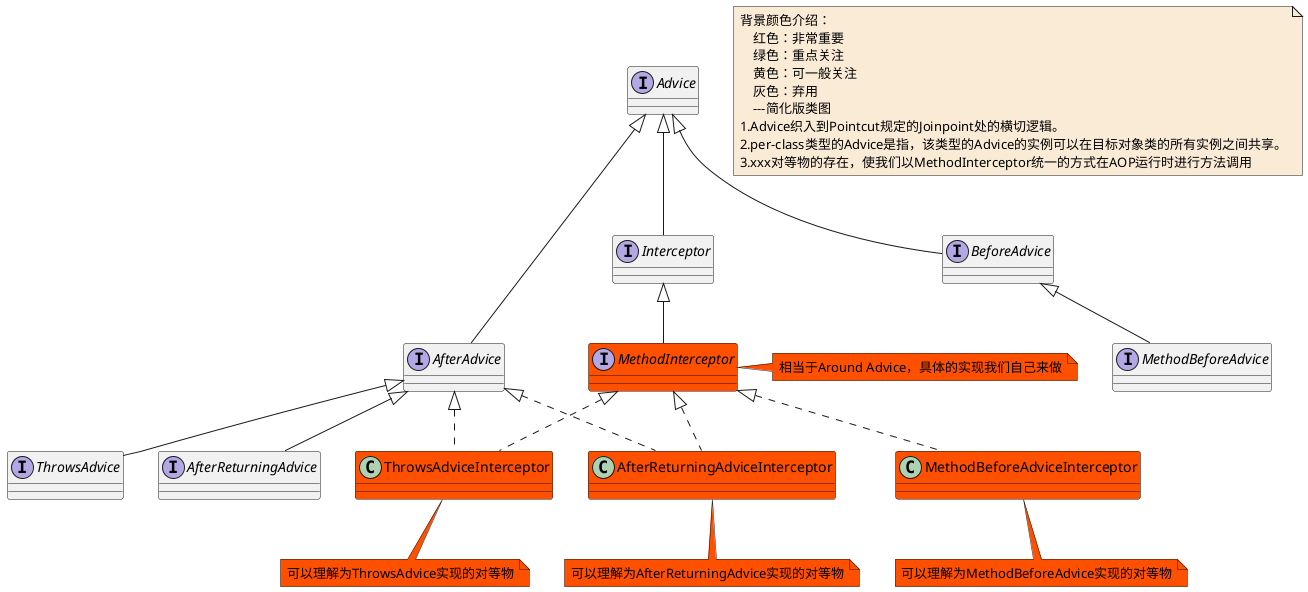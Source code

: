 @startuml

note  as N1 #FAEBD7
    背景颜色介绍：
        红色：非常重要
        绿色：重点关注
        黄色：可一般关注
        灰色：弃用
        ---简化版类图
    1.Advice织入到Pointcut规定的Joinpoint处的横切逻辑。
    2.per-class类型的Advice是指，该类型的Advice的实例可以在目标对象类的所有实例之间共享。
    3.xxx对等物的存在，使我们以MethodInterceptor统一的方式在AOP运行时进行方法调用
end note

interface Advice
interface AfterAdvice
interface AfterReturningAdvice
interface BeforeAdvice
interface MethodBeforeAdvice
interface Interceptor
interface MethodInterceptor #FF5000
note right #FF5000: 相当于Around Advice，具体的实现我们自己来做
interface ThrowsAdvice
class AfterReturningAdviceInterceptor #FF5000
note bottom #FF5000: 可以理解为AfterReturningAdvice实现的对等物
class MethodBeforeAdviceInterceptor #FF5000
note bottom #FF5000: 可以理解为MethodBeforeAdvice实现的对等物
class ThrowsAdviceInterceptor #FF5000
note bottom #FF5000: 可以理解为ThrowsAdvice实现的对等物




Advice <|-- AfterAdvice
Advice <|-- BeforeAdvice
Advice <|-- Interceptor


AfterAdvice <|-- AfterReturningAdvice
AfterAdvice <|.. AfterReturningAdviceInterceptor
AfterAdvice <|-- ThrowsAdvice
AfterAdvice <|.. ThrowsAdviceInterceptor



BeforeAdvice <|--  MethodBeforeAdvice

Interceptor <|-- MethodInterceptor


MethodInterceptor <|.. AfterReturningAdviceInterceptor
MethodInterceptor <|.. MethodBeforeAdviceInterceptor
MethodInterceptor <|.. ThrowsAdviceInterceptor




@enduml